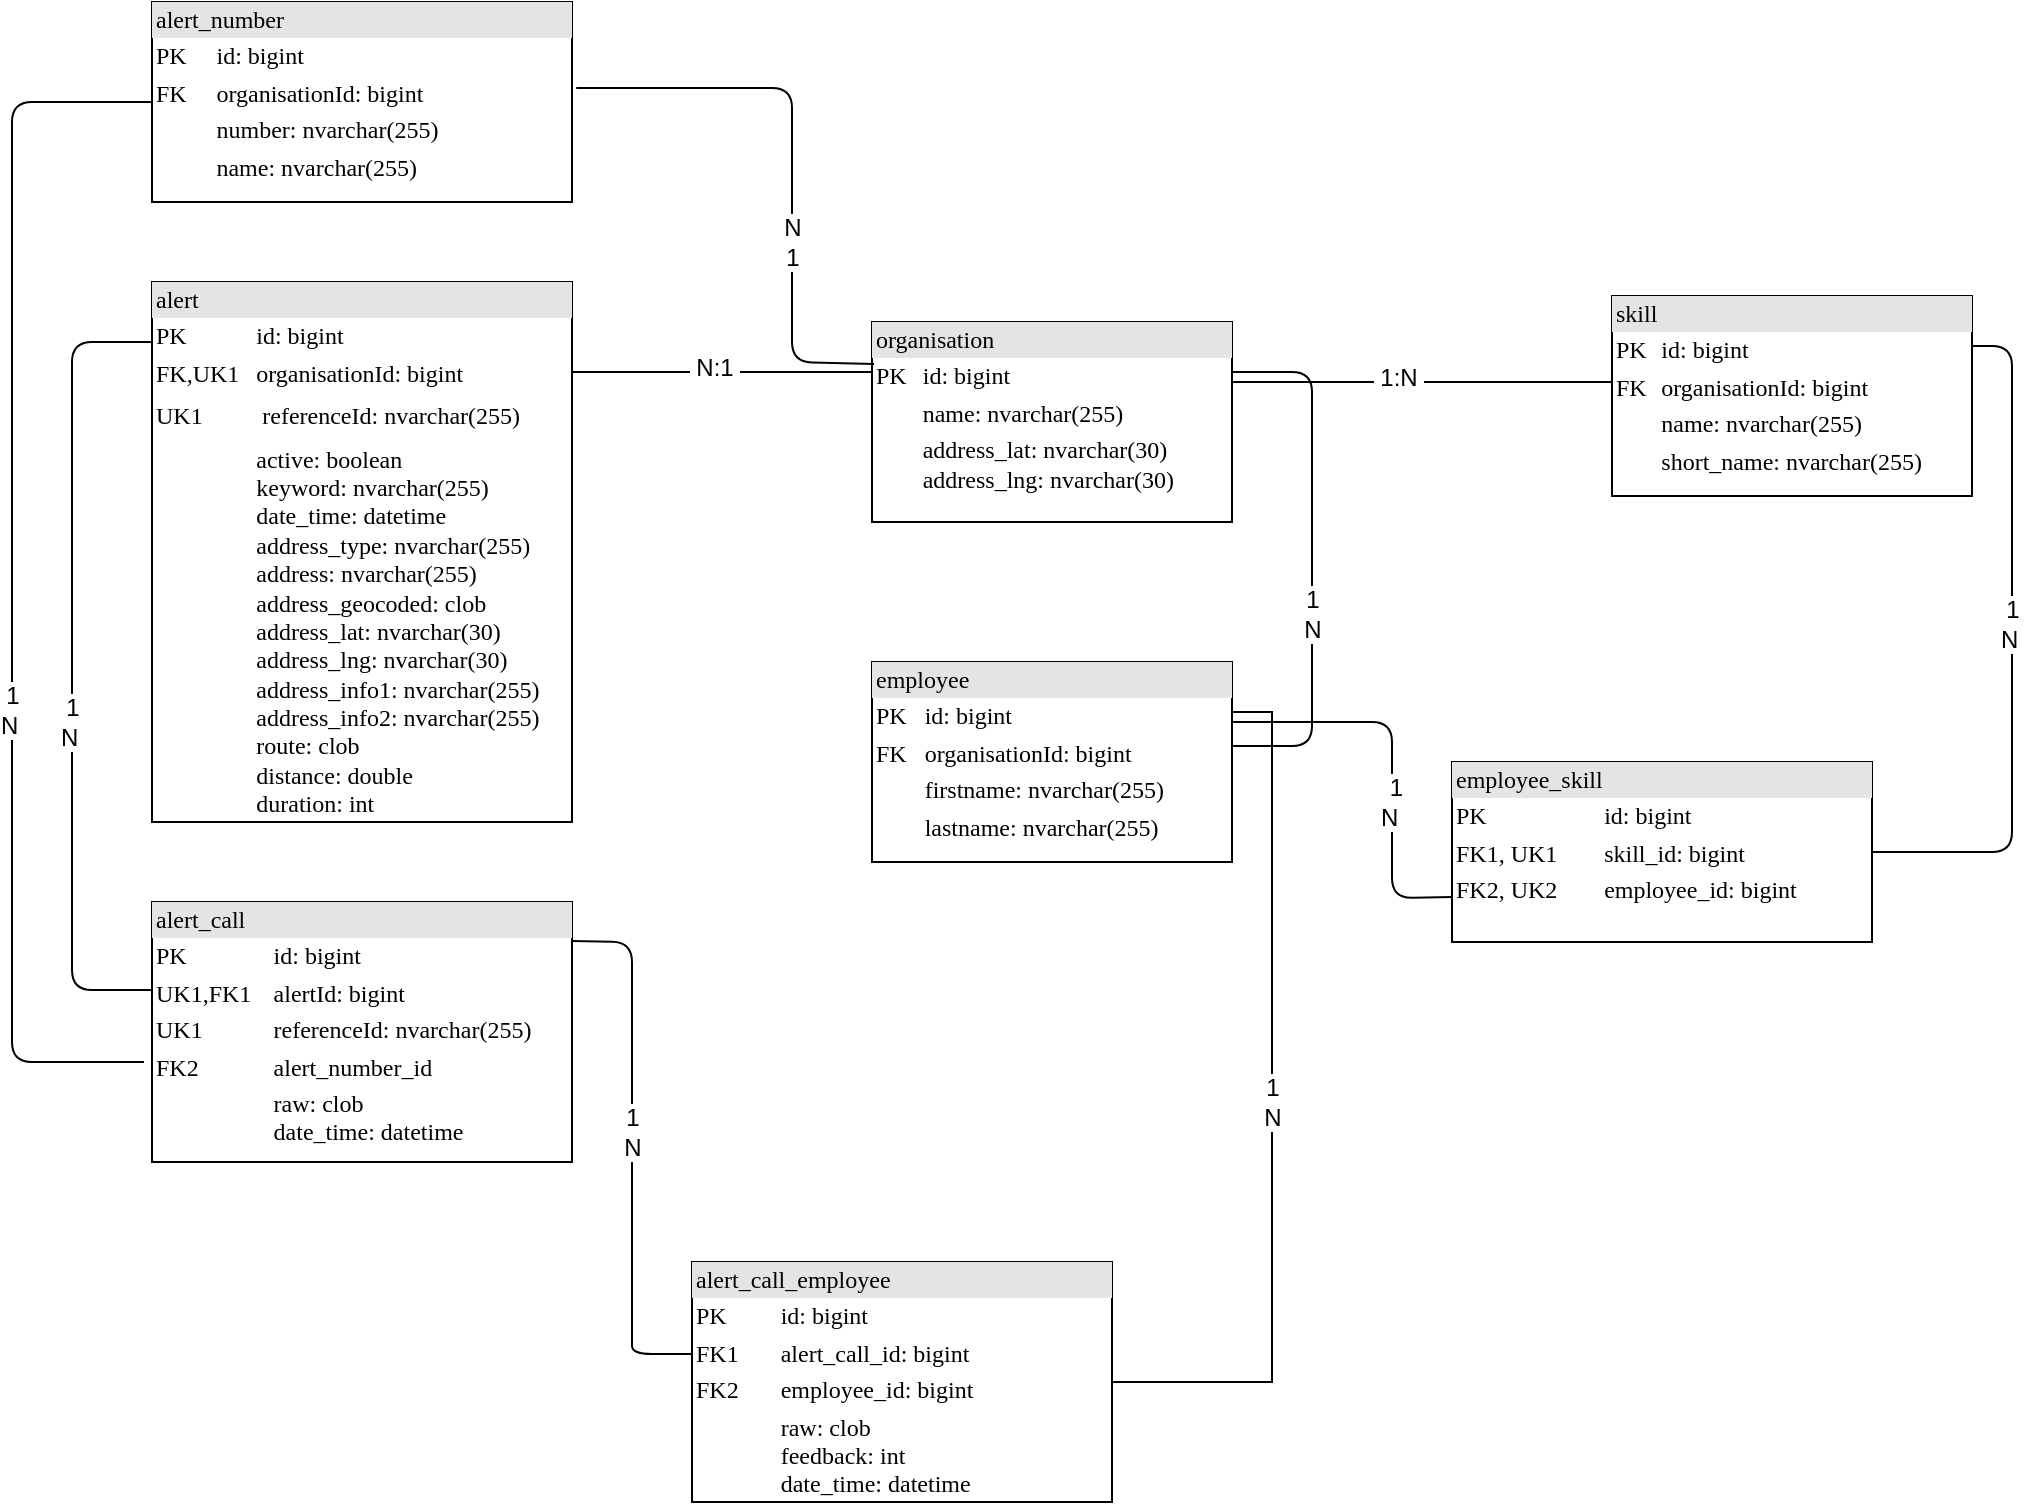 <mxfile version="10.8.0" type="device"><diagram name="Page-1" id="2ca16b54-16f6-2749-3443-fa8db7711227"><mxGraphModel dx="1394" dy="1683" grid="1" gridSize="10" guides="1" tooltips="1" connect="1" arrows="1" fold="1" page="1" pageScale="1" pageWidth="1100" pageHeight="850" background="#ffffff" math="0" shadow="0"><root><mxCell id="0"/><mxCell id="1" parent="0"/><mxCell id="2ed32ef02a7f4228-1" value="&lt;div style=&quot;box-sizing: border-box ; width: 100% ; background: #e4e4e4 ; padding: 2px&quot;&gt;alert&lt;/div&gt;&lt;table style=&quot;width: 100% ; font-size: 1em&quot; cellpadding=&quot;2&quot; cellspacing=&quot;0&quot;&gt;&lt;tbody&gt;&lt;tr&gt;&lt;td&gt;PK&lt;/td&gt;&lt;td&gt;id: bigint&lt;/td&gt;&lt;/tr&gt;&lt;tr&gt;&lt;td&gt;FK,UK1&lt;/td&gt;&lt;td&gt;organisationId: bigint&lt;/td&gt;&lt;/tr&gt;&lt;tr&gt;&lt;td&gt;UK1&lt;/td&gt;&lt;td&gt;&lt;table&gt;&lt;tbody&gt;&lt;tr&gt;&lt;td&gt;referenceId: nvarchar(255)&lt;/td&gt;&lt;/tr&gt;&lt;/tbody&gt;&lt;/table&gt;&lt;/td&gt;&lt;/tr&gt;&lt;tr&gt;&lt;td&gt;&lt;/td&gt;&lt;td&gt;active: boolean&lt;br&gt;keyword: nvarchar(255)&lt;br&gt;date_time: datetime&lt;br&gt;address_type: nvarchar(255)&lt;br&gt;address: nvarchar(255)&lt;br&gt;address_geocoded: clob&lt;br&gt;address_lat: nvarchar(30)&lt;br&gt;address_lng: nvarchar(30)&lt;br&gt;address_info1: nvarchar(255)&lt;br&gt;address_info2: nvarchar(255)&lt;br&gt;route: clob&lt;br&gt;distance: double&lt;br&gt;duration: int&lt;br&gt;&lt;br&gt;&lt;br&gt;&lt;/td&gt;&lt;/tr&gt;&lt;/tbody&gt;&lt;/table&gt;" style="verticalAlign=top;align=left;overflow=fill;html=1;rounded=0;shadow=0;comic=0;labelBackgroundColor=none;strokeColor=#000000;strokeWidth=1;fillColor=#ffffff;fontFamily=Verdana;fontSize=12;fontColor=#000000;" parent="1" vertex="1"><mxGeometry x="120" y="70" width="210" height="270" as="geometry"/></mxCell><mxCell id="GwbSQcHrCiLMhPatv_Sz-1" value="&lt;div style=&quot;box-sizing: border-box ; width: 100% ; background: #e4e4e4 ; padding: 2px&quot;&gt;organisation&lt;/div&gt;&lt;table style=&quot;width: 100% ; font-size: 1em&quot; cellpadding=&quot;2&quot; cellspacing=&quot;0&quot;&gt;&lt;tbody&gt;&lt;tr&gt;&lt;td&gt;PK&lt;/td&gt;&lt;td&gt;id: bigint&lt;/td&gt;&lt;/tr&gt;&lt;tr&gt;&lt;td&gt;&lt;br&gt;&lt;/td&gt;&lt;td&gt;name: nvarchar(255)&lt;/td&gt;&lt;/tr&gt;&lt;tr&gt;&lt;td&gt;&lt;/td&gt;&lt;td&gt;address_lat: nvarchar(30)&lt;br&gt;address_lng: nvarchar(30)&lt;br&gt;&lt;br&gt;&lt;/td&gt;&lt;/tr&gt;&lt;/tbody&gt;&lt;/table&gt;" style="verticalAlign=top;align=left;overflow=fill;html=1;rounded=0;shadow=0;comic=0;labelBackgroundColor=none;strokeColor=#000000;strokeWidth=1;fillColor=#ffffff;fontFamily=Verdana;fontSize=12;fontColor=#000000;" vertex="1" parent="1"><mxGeometry x="480" y="90" width="180" height="100" as="geometry"/></mxCell><mxCell id="GwbSQcHrCiLMhPatv_Sz-2" value="" style="endArrow=none;html=1;entryX=0;entryY=0.25;entryDx=0;entryDy=0;" edge="1" parent="1" target="GwbSQcHrCiLMhPatv_Sz-1"><mxGeometry width="50" height="50" relative="1" as="geometry"><mxPoint x="330" y="115" as="sourcePoint"/><mxPoint x="170" y="350" as="targetPoint"/></mxGeometry></mxCell><mxCell id="GwbSQcHrCiLMhPatv_Sz-3" value="&amp;nbsp;N:1&amp;nbsp;" style="text;html=1;resizable=0;points=[];align=center;verticalAlign=middle;labelBackgroundColor=#ffffff;" vertex="1" connectable="0" parent="GwbSQcHrCiLMhPatv_Sz-2"><mxGeometry x="-0.356" y="2" relative="1" as="geometry"><mxPoint x="22" as="offset"/></mxGeometry></mxCell><mxCell id="GwbSQcHrCiLMhPatv_Sz-20" style="edgeStyle=orthogonalEdgeStyle;rounded=0;orthogonalLoop=1;jettySize=auto;html=1;exitX=1;exitY=0.25;exitDx=0;exitDy=0;endArrow=none;endFill=0;entryX=1;entryY=0.5;entryDx=0;entryDy=0;" edge="1" parent="1" source="GwbSQcHrCiLMhPatv_Sz-4" target="GwbSQcHrCiLMhPatv_Sz-16"><mxGeometry relative="1" as="geometry"><mxPoint x="680" y="640" as="targetPoint"/></mxGeometry></mxCell><mxCell id="GwbSQcHrCiLMhPatv_Sz-21" value="1&lt;br&gt;N&lt;br&gt;" style="text;html=1;resizable=0;points=[];align=center;verticalAlign=middle;labelBackgroundColor=#ffffff;" vertex="1" connectable="0" parent="GwbSQcHrCiLMhPatv_Sz-20"><mxGeometry x="0.729" y="2" relative="1" as="geometry"><mxPoint x="21" y="-142" as="offset"/></mxGeometry></mxCell><mxCell id="GwbSQcHrCiLMhPatv_Sz-4" value="&lt;div style=&quot;box-sizing: border-box ; width: 100% ; background: #e4e4e4 ; padding: 2px&quot;&gt;employee&lt;/div&gt;&lt;table style=&quot;width: 100% ; font-size: 1em&quot; cellpadding=&quot;2&quot; cellspacing=&quot;0&quot;&gt;&lt;tbody&gt;&lt;tr&gt;&lt;td&gt;PK&lt;/td&gt;&lt;td&gt;id: bigint&lt;/td&gt;&lt;/tr&gt;&lt;tr&gt;&lt;td&gt;FK&lt;/td&gt;&lt;td&gt;organisationId: bigint&lt;br&gt;&lt;/td&gt;&lt;/tr&gt;&lt;tr&gt;&lt;td&gt;&lt;br&gt;&lt;/td&gt;&lt;td&gt;firstname: nvarchar(255)&lt;/td&gt;&lt;/tr&gt;&lt;tr&gt;&lt;td&gt;&lt;/td&gt;&lt;td&gt;lastname: nvarchar(255)&lt;br&gt;&lt;br&gt;&lt;br&gt;&lt;/td&gt;&lt;/tr&gt;&lt;/tbody&gt;&lt;/table&gt;" style="verticalAlign=top;align=left;overflow=fill;html=1;rounded=0;shadow=0;comic=0;labelBackgroundColor=none;strokeColor=#000000;strokeWidth=1;fillColor=#ffffff;fontFamily=Verdana;fontSize=12;fontColor=#000000;" vertex="1" parent="1"><mxGeometry x="480" y="260" width="180" height="100" as="geometry"/></mxCell><mxCell id="GwbSQcHrCiLMhPatv_Sz-5" value="" style="endArrow=none;html=1;entryX=1;entryY=0.25;entryDx=0;entryDy=0;" edge="1" parent="1" target="GwbSQcHrCiLMhPatv_Sz-1"><mxGeometry width="50" height="50" relative="1" as="geometry"><mxPoint x="660" y="302" as="sourcePoint"/><mxPoint x="490" y="125" as="targetPoint"/><Array as="points"><mxPoint x="700" y="302"/><mxPoint x="700" y="115"/></Array></mxGeometry></mxCell><mxCell id="GwbSQcHrCiLMhPatv_Sz-6" value="1&lt;br&gt;N&lt;br&gt;" style="text;html=1;resizable=0;points=[];align=center;verticalAlign=middle;labelBackgroundColor=#ffffff;" vertex="1" connectable="0" parent="GwbSQcHrCiLMhPatv_Sz-5"><mxGeometry x="-0.356" y="2" relative="1" as="geometry"><mxPoint x="2" y="-20.5" as="offset"/></mxGeometry></mxCell><mxCell id="GwbSQcHrCiLMhPatv_Sz-8" value="&lt;div style=&quot;box-sizing: border-box ; width: 100% ; background: #e4e4e4 ; padding: 2px&quot;&gt;skill&lt;/div&gt;&lt;table style=&quot;width: 100% ; font-size: 1em&quot; cellpadding=&quot;2&quot; cellspacing=&quot;0&quot;&gt;&lt;tbody&gt;&lt;tr&gt;&lt;td&gt;PK&lt;/td&gt;&lt;td&gt;id: bigint&lt;/td&gt;&lt;/tr&gt;&lt;tr&gt;&lt;td&gt;FK&lt;/td&gt;&lt;td&gt;organisationId: bigint&lt;br&gt;&lt;/td&gt;&lt;/tr&gt;&lt;tr&gt;&lt;td&gt;&lt;br&gt;&lt;/td&gt;&lt;td&gt;name: nvarchar(255)&lt;/td&gt;&lt;/tr&gt;&lt;tr&gt;&lt;td&gt;&lt;/td&gt;&lt;td&gt;short_name: nvarchar(255)&lt;br&gt;&lt;br&gt;&lt;br&gt;&lt;/td&gt;&lt;/tr&gt;&lt;/tbody&gt;&lt;/table&gt;" style="verticalAlign=top;align=left;overflow=fill;html=1;rounded=0;shadow=0;comic=0;labelBackgroundColor=none;strokeColor=#000000;strokeWidth=1;fillColor=#ffffff;fontFamily=Verdana;fontSize=12;fontColor=#000000;" vertex="1" parent="1"><mxGeometry x="850" y="77" width="180" height="100" as="geometry"/></mxCell><mxCell id="GwbSQcHrCiLMhPatv_Sz-9" value="" style="endArrow=none;html=1;entryX=0;entryY=0.43;entryDx=0;entryDy=0;entryPerimeter=0;" edge="1" parent="1" target="GwbSQcHrCiLMhPatv_Sz-8"><mxGeometry width="50" height="50" relative="1" as="geometry"><mxPoint x="660" y="120" as="sourcePoint"/><mxPoint x="840" y="120" as="targetPoint"/></mxGeometry></mxCell><mxCell id="GwbSQcHrCiLMhPatv_Sz-10" value="&amp;nbsp;1:N&amp;nbsp;" style="text;html=1;resizable=0;points=[];align=center;verticalAlign=middle;labelBackgroundColor=#ffffff;" vertex="1" connectable="0" parent="GwbSQcHrCiLMhPatv_Sz-9"><mxGeometry x="-0.356" y="2" relative="1" as="geometry"><mxPoint x="22" as="offset"/></mxGeometry></mxCell><mxCell id="GwbSQcHrCiLMhPatv_Sz-11" value="&lt;div style=&quot;box-sizing: border-box ; width: 100% ; background: #e4e4e4 ; padding: 2px&quot;&gt;alert_call&lt;/div&gt;&lt;table style=&quot;width: 100% ; font-size: 1em&quot; cellpadding=&quot;2&quot; cellspacing=&quot;0&quot;&gt;&lt;tbody&gt;&lt;tr&gt;&lt;td&gt;PK&lt;/td&gt;&lt;td&gt;id: bigint&lt;/td&gt;&lt;/tr&gt;&lt;tr&gt;&lt;td&gt;UK1,FK1&lt;br&gt;&lt;/td&gt;&lt;td&gt;alertId: bigint&lt;/td&gt;&lt;/tr&gt;&lt;tr&gt;&lt;td&gt;UK1&lt;/td&gt;&lt;td&gt;referenceId: nvarchar(255)&lt;br&gt;&lt;/td&gt;&lt;/tr&gt;&lt;tr&gt;&lt;td&gt;FK2&lt;/td&gt;&lt;td&gt;alert_number_id&lt;br&gt;&lt;/td&gt;&lt;/tr&gt;&lt;tr&gt;&lt;td&gt;&lt;/td&gt;&lt;td&gt;raw: clob&lt;br&gt;date_time: datetime&lt;br&gt;&lt;br&gt;&lt;br&gt;&lt;/td&gt;&lt;/tr&gt;&lt;/tbody&gt;&lt;/table&gt;" style="verticalAlign=top;align=left;overflow=fill;html=1;rounded=0;shadow=0;comic=0;labelBackgroundColor=none;strokeColor=#000000;strokeWidth=1;fillColor=#ffffff;fontFamily=Verdana;fontSize=12;fontColor=#000000;" vertex="1" parent="1"><mxGeometry x="120" y="380" width="210" height="130" as="geometry"/></mxCell><mxCell id="GwbSQcHrCiLMhPatv_Sz-12" value="" style="endArrow=none;html=1;" edge="1" parent="1"><mxGeometry width="50" height="50" relative="1" as="geometry"><mxPoint x="120" y="424" as="sourcePoint"/><mxPoint x="120" y="100" as="targetPoint"/><Array as="points"><mxPoint x="80" y="424"/><mxPoint x="80" y="100"/></Array></mxGeometry></mxCell><mxCell id="GwbSQcHrCiLMhPatv_Sz-13" value="1&lt;br&gt;N&amp;nbsp;" style="text;html=1;resizable=0;points=[];align=center;verticalAlign=middle;labelBackgroundColor=#ffffff;" vertex="1" connectable="0" parent="GwbSQcHrCiLMhPatv_Sz-12"><mxGeometry x="-0.356" y="2" relative="1" as="geometry"><mxPoint x="2" y="-44" as="offset"/></mxGeometry></mxCell><mxCell id="GwbSQcHrCiLMhPatv_Sz-16" value="&lt;div style=&quot;box-sizing: border-box ; width: 100% ; background: #e4e4e4 ; padding: 2px&quot;&gt;alert_call_employee&lt;/div&gt;&lt;table style=&quot;width: 100% ; font-size: 1em&quot; cellpadding=&quot;2&quot; cellspacing=&quot;0&quot;&gt;&lt;tbody&gt;&lt;tr&gt;&lt;td&gt;PK&lt;/td&gt;&lt;td&gt;id: bigint&lt;/td&gt;&lt;/tr&gt;&lt;tr&gt;&lt;td&gt;FK1&lt;br&gt;&lt;/td&gt;&lt;td&gt;alert_call_id: bigint&lt;/td&gt;&lt;/tr&gt;&lt;tr&gt;&lt;td&gt;FK2&lt;/td&gt;&lt;td&gt;employee_id: bigint&lt;br&gt;&lt;/td&gt;&lt;/tr&gt;&lt;tr&gt;&lt;td&gt;&lt;/td&gt;&lt;td&gt;raw: clob&lt;br&gt;feedback: int&lt;br&gt;date_time: datetime&lt;br&gt;&lt;br&gt;&lt;br&gt;&lt;/td&gt;&lt;/tr&gt;&lt;/tbody&gt;&lt;/table&gt;" style="verticalAlign=top;align=left;overflow=fill;html=1;rounded=0;shadow=0;comic=0;labelBackgroundColor=none;strokeColor=#000000;strokeWidth=1;fillColor=#ffffff;fontFamily=Verdana;fontSize=12;fontColor=#000000;" vertex="1" parent="1"><mxGeometry x="390" y="560" width="210" height="120" as="geometry"/></mxCell><mxCell id="GwbSQcHrCiLMhPatv_Sz-17" value="" style="endArrow=none;html=1;entryX=0;entryY=0.383;entryDx=0;entryDy=0;entryPerimeter=0;" edge="1" parent="1" target="GwbSQcHrCiLMhPatv_Sz-16"><mxGeometry width="50" height="50" relative="1" as="geometry"><mxPoint x="330" y="399.5" as="sourcePoint"/><mxPoint x="360" y="580" as="targetPoint"/><Array as="points"><mxPoint x="360" y="400"/><mxPoint x="360" y="590"/><mxPoint x="360" y="606"/></Array></mxGeometry></mxCell><mxCell id="GwbSQcHrCiLMhPatv_Sz-18" value="1&lt;br&gt;N&lt;br&gt;" style="text;html=1;resizable=0;points=[];align=center;verticalAlign=middle;labelBackgroundColor=#ffffff;" vertex="1" connectable="0" parent="GwbSQcHrCiLMhPatv_Sz-17"><mxGeometry x="-0.356" y="2" relative="1" as="geometry"><mxPoint x="-2" y="39" as="offset"/></mxGeometry></mxCell><mxCell id="GwbSQcHrCiLMhPatv_Sz-22" value="&lt;div style=&quot;box-sizing: border-box ; width: 100% ; background: #e4e4e4 ; padding: 2px&quot;&gt;employee_skill&lt;/div&gt;&lt;table style=&quot;width: 100% ; font-size: 1em&quot; cellpadding=&quot;2&quot; cellspacing=&quot;0&quot;&gt;&lt;tbody&gt;&lt;tr&gt;&lt;td&gt;PK&lt;/td&gt;&lt;td&gt;id: bigint&lt;/td&gt;&lt;/tr&gt;&lt;tr&gt;&lt;td&gt;FK1, UK1&lt;br&gt;&lt;/td&gt;&lt;td&gt;skill_id: bigint&lt;/td&gt;&lt;/tr&gt;&lt;tr&gt;&lt;td&gt;FK2, UK2&lt;/td&gt;&lt;td&gt;employee_id: bigint&lt;br&gt;&lt;/td&gt;&lt;/tr&gt;&lt;tr&gt;&lt;td&gt;&lt;/td&gt;&lt;td&gt;&lt;br&gt;&lt;br&gt;&lt;br&gt;&lt;/td&gt;&lt;/tr&gt;&lt;/tbody&gt;&lt;/table&gt;" style="verticalAlign=top;align=left;overflow=fill;html=1;rounded=0;shadow=0;comic=0;labelBackgroundColor=none;strokeColor=#000000;strokeWidth=1;fillColor=#ffffff;fontFamily=Verdana;fontSize=12;fontColor=#000000;" vertex="1" parent="1"><mxGeometry x="770" y="310" width="210" height="90" as="geometry"/></mxCell><mxCell id="GwbSQcHrCiLMhPatv_Sz-23" value="" style="endArrow=none;html=1;entryX=1;entryY=0.25;entryDx=0;entryDy=0;exitX=1;exitY=0.5;exitDx=0;exitDy=0;" edge="1" parent="1" source="GwbSQcHrCiLMhPatv_Sz-22" target="GwbSQcHrCiLMhPatv_Sz-8"><mxGeometry width="50" height="50" relative="1" as="geometry"><mxPoint x="1040" y="270" as="sourcePoint"/><mxPoint x="970" y="189.5" as="targetPoint"/><Array as="points"><mxPoint x="1050" y="355"/><mxPoint x="1050" y="102"/></Array></mxGeometry></mxCell><mxCell id="GwbSQcHrCiLMhPatv_Sz-24" value="1&lt;br&gt;N&amp;nbsp;" style="text;html=1;resizable=0;points=[];align=center;verticalAlign=middle;labelBackgroundColor=#ffffff;" vertex="1" connectable="0" parent="GwbSQcHrCiLMhPatv_Sz-23"><mxGeometry x="-0.356" y="2" relative="1" as="geometry"><mxPoint x="2" y="-74" as="offset"/></mxGeometry></mxCell><mxCell id="GwbSQcHrCiLMhPatv_Sz-26" value="" style="endArrow=none;html=1;entryX=0;entryY=0.75;entryDx=0;entryDy=0;" edge="1" parent="1" target="GwbSQcHrCiLMhPatv_Sz-22"><mxGeometry width="50" height="50" relative="1" as="geometry"><mxPoint x="660" y="290" as="sourcePoint"/><mxPoint x="769" y="330" as="targetPoint"/><Array as="points"><mxPoint x="740" y="290"/><mxPoint x="740" y="330"/><mxPoint x="740" y="378"/></Array></mxGeometry></mxCell><mxCell id="GwbSQcHrCiLMhPatv_Sz-27" value="&amp;nbsp;1&lt;br&gt;N&amp;nbsp;" style="text;html=1;resizable=0;points=[];align=center;verticalAlign=middle;labelBackgroundColor=#ffffff;" vertex="1" connectable="0" parent="GwbSQcHrCiLMhPatv_Sz-26"><mxGeometry x="-0.356" y="2" relative="1" as="geometry"><mxPoint x="16" y="42" as="offset"/></mxGeometry></mxCell><mxCell id="GwbSQcHrCiLMhPatv_Sz-28" value="&lt;div style=&quot;box-sizing: border-box ; width: 100% ; background: #e4e4e4 ; padding: 2px&quot;&gt;alert_number&lt;/div&gt;&lt;table style=&quot;width: 100% ; font-size: 1em&quot; cellpadding=&quot;2&quot; cellspacing=&quot;0&quot;&gt;&lt;tbody&gt;&lt;tr&gt;&lt;td&gt;PK&lt;/td&gt;&lt;td&gt;id: bigint&lt;/td&gt;&lt;/tr&gt;&lt;tr&gt;&lt;td&gt;FK&lt;/td&gt;&lt;td&gt;organisationId: bigint&lt;br&gt;&lt;/td&gt;&lt;/tr&gt;&lt;tr&gt;&lt;td&gt;&lt;br&gt;&lt;/td&gt;&lt;td&gt;number: nvarchar(255)&lt;/td&gt;&lt;/tr&gt;&lt;tr&gt;&lt;td&gt;&lt;/td&gt;&lt;td&gt;name: nvarchar(255)&lt;br&gt;&lt;br&gt;&lt;br&gt;&lt;/td&gt;&lt;/tr&gt;&lt;/tbody&gt;&lt;/table&gt;" style="verticalAlign=top;align=left;overflow=fill;html=1;rounded=0;shadow=0;comic=0;labelBackgroundColor=none;strokeColor=#000000;strokeWidth=1;fillColor=#ffffff;fontFamily=Verdana;fontSize=12;fontColor=#000000;" vertex="1" parent="1"><mxGeometry x="120" y="-70" width="210" height="100" as="geometry"/></mxCell><mxCell id="GwbSQcHrCiLMhPatv_Sz-29" value="" style="endArrow=none;html=1;entryX=0.006;entryY=0.21;entryDx=0;entryDy=0;exitX=1.01;exitY=0.43;exitDx=0;exitDy=0;exitPerimeter=0;entryPerimeter=0;" edge="1" parent="1" source="GwbSQcHrCiLMhPatv_Sz-28" target="GwbSQcHrCiLMhPatv_Sz-1"><mxGeometry width="50" height="50" relative="1" as="geometry"><mxPoint x="340" y="125" as="sourcePoint"/><mxPoint x="490" y="125" as="targetPoint"/><Array as="points"><mxPoint x="440" y="-27"/><mxPoint x="440" y="110"/></Array></mxGeometry></mxCell><mxCell id="GwbSQcHrCiLMhPatv_Sz-30" value="N&lt;br&gt;1&lt;br&gt;" style="text;html=1;resizable=0;points=[];align=center;verticalAlign=middle;labelBackgroundColor=#ffffff;" vertex="1" connectable="0" parent="GwbSQcHrCiLMhPatv_Sz-29"><mxGeometry x="-0.356" y="2" relative="1" as="geometry"><mxPoint x="16" y="79" as="offset"/></mxGeometry></mxCell><mxCell id="GwbSQcHrCiLMhPatv_Sz-31" value="" style="endArrow=none;html=1;entryX=0;entryY=0.5;entryDx=0;entryDy=0;exitX=-0.019;exitY=0.615;exitDx=0;exitDy=0;exitPerimeter=0;" edge="1" parent="1" source="GwbSQcHrCiLMhPatv_Sz-11" target="GwbSQcHrCiLMhPatv_Sz-28"><mxGeometry width="50" height="50" relative="1" as="geometry"><mxPoint x="130" y="434" as="sourcePoint"/><mxPoint x="130" y="110" as="targetPoint"/><Array as="points"><mxPoint x="50" y="460"/><mxPoint x="50" y="-20"/></Array></mxGeometry></mxCell><mxCell id="GwbSQcHrCiLMhPatv_Sz-32" value="1&lt;br&gt;N&amp;nbsp;" style="text;html=1;resizable=0;points=[];align=center;verticalAlign=middle;labelBackgroundColor=#ffffff;" vertex="1" connectable="0" parent="GwbSQcHrCiLMhPatv_Sz-31"><mxGeometry x="-0.356" y="2" relative="1" as="geometry"><mxPoint x="2" y="-44" as="offset"/></mxGeometry></mxCell></root></mxGraphModel></diagram></mxfile>